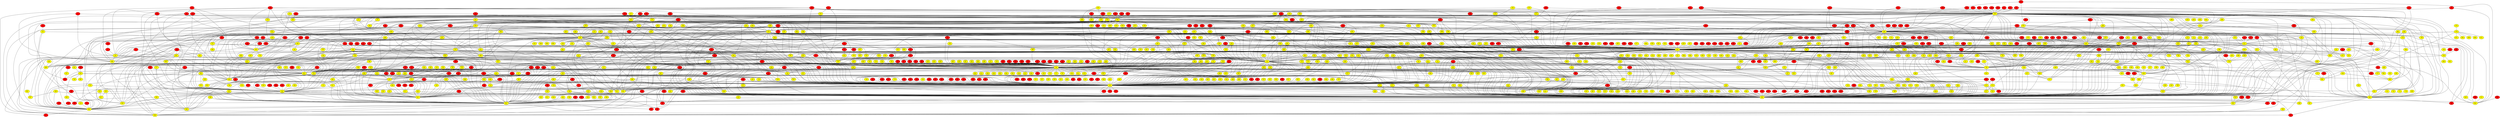 graph {
0 [style = filled fillcolor = red];
1 [style = filled fillcolor = red];
2 [style = filled fillcolor = red];
3 [style = filled fillcolor = red];
4 [style = filled fillcolor = red];
5 [style = filled fillcolor = red];
6 [style = filled fillcolor = red];
7 [style = filled fillcolor = red];
8 [style = filled fillcolor = red];
9 [style = filled fillcolor = red];
10 [style = filled fillcolor = red];
11 [style = filled fillcolor = red];
12 [style = filled fillcolor = red];
13 [style = filled fillcolor = red];
14 [style = filled fillcolor = red];
15 [style = filled fillcolor = red];
16 [style = filled fillcolor = red];
17 [style = filled fillcolor = red];
18 [style = filled fillcolor = red];
19 [style = filled fillcolor = red];
20 [style = filled fillcolor = red];
21 [style = filled fillcolor = red];
22 [style = filled fillcolor = red];
23 [style = filled fillcolor = red];
24 [style = filled fillcolor = red];
25 [style = filled fillcolor = red];
26 [style = filled fillcolor = red];
27 [style = filled fillcolor = red];
28 [style = filled fillcolor = red];
29 [style = filled fillcolor = red];
30 [style = filled fillcolor = red];
31 [style = filled fillcolor = red];
32 [style = filled fillcolor = red];
33 [style = filled fillcolor = red];
34 [style = filled fillcolor = red];
35 [style = filled fillcolor = red];
36 [style = filled fillcolor = red];
37 [style = filled fillcolor = red];
38 [style = filled fillcolor = red];
39 [style = filled fillcolor = red];
40 [style = filled fillcolor = red];
41 [style = filled fillcolor = red];
42 [style = filled fillcolor = red];
43 [style = filled fillcolor = red];
44 [style = filled fillcolor = red];
45 [style = filled fillcolor = red];
46 [style = filled fillcolor = red];
47 [style = filled fillcolor = red];
48 [style = filled fillcolor = red];
49 [style = filled fillcolor = red];
50 [style = filled fillcolor = red];
51 [style = filled fillcolor = red];
52 [style = filled fillcolor = red];
53 [style = filled fillcolor = red];
54 [style = filled fillcolor = red];
55 [style = filled fillcolor = red];
56 [style = filled fillcolor = red];
57 [style = filled fillcolor = red];
58 [style = filled fillcolor = red];
59 [style = filled fillcolor = red];
60 [style = filled fillcolor = red];
61 [style = filled fillcolor = red];
62 [style = filled fillcolor = red];
63 [style = filled fillcolor = red];
64 [style = filled fillcolor = red];
65 [style = filled fillcolor = red];
66 [style = filled fillcolor = red];
67 [style = filled fillcolor = red];
68 [style = filled fillcolor = red];
69 [style = filled fillcolor = red];
70 [style = filled fillcolor = red];
71 [style = filled fillcolor = red];
72 [style = filled fillcolor = red];
73 [style = filled fillcolor = red];
74 [style = filled fillcolor = red];
75 [style = filled fillcolor = red];
76 [style = filled fillcolor = red];
77 [style = filled fillcolor = red];
78 [style = filled fillcolor = red];
79 [style = filled fillcolor = red];
80 [style = filled fillcolor = red];
81 [style = filled fillcolor = red];
82 [style = filled fillcolor = red];
83 [style = filled fillcolor = red];
84 [style = filled fillcolor = red];
85 [style = filled fillcolor = red];
86 [style = filled fillcolor = red];
87 [style = filled fillcolor = red];
88 [style = filled fillcolor = red];
89 [style = filled fillcolor = red];
90 [style = filled fillcolor = red];
91 [style = filled fillcolor = red];
92 [style = filled fillcolor = red];
93 [style = filled fillcolor = red];
94 [style = filled fillcolor = red];
95 [style = filled fillcolor = red];
96 [style = filled fillcolor = red];
97 [style = filled fillcolor = red];
98 [style = filled fillcolor = red];
99 [style = filled fillcolor = red];
100 [style = filled fillcolor = red];
101 [style = filled fillcolor = red];
102 [style = filled fillcolor = red];
103 [style = filled fillcolor = red];
104 [style = filled fillcolor = red];
105 [style = filled fillcolor = red];
106 [style = filled fillcolor = red];
107 [style = filled fillcolor = red];
108 [style = filled fillcolor = red];
109 [style = filled fillcolor = red];
110 [style = filled fillcolor = red];
111 [style = filled fillcolor = red];
112 [style = filled fillcolor = red];
113 [style = filled fillcolor = red];
114 [style = filled fillcolor = red];
115 [style = filled fillcolor = red];
116 [style = filled fillcolor = red];
117 [style = filled fillcolor = red];
118 [style = filled fillcolor = red];
119 [style = filled fillcolor = red];
120 [style = filled fillcolor = red];
121 [style = filled fillcolor = red];
122 [style = filled fillcolor = red];
123 [style = filled fillcolor = red];
124 [style = filled fillcolor = red];
125 [style = filled fillcolor = red];
126 [style = filled fillcolor = red];
127 [style = filled fillcolor = red];
128 [style = filled fillcolor = red];
129 [style = filled fillcolor = red];
130 [style = filled fillcolor = red];
131 [style = filled fillcolor = red];
132 [style = filled fillcolor = red];
133 [style = filled fillcolor = red];
134 [style = filled fillcolor = red];
135 [style = filled fillcolor = red];
136 [style = filled fillcolor = red];
137 [style = filled fillcolor = red];
138 [style = filled fillcolor = red];
139 [style = filled fillcolor = red];
140 [style = filled fillcolor = red];
141 [style = filled fillcolor = red];
142 [style = filled fillcolor = red];
143 [style = filled fillcolor = red];
144 [style = filled fillcolor = red];
145 [style = filled fillcolor = red];
146 [style = filled fillcolor = red];
147 [style = filled fillcolor = red];
148 [style = filled fillcolor = red];
149 [style = filled fillcolor = red];
150 [style = filled fillcolor = red];
151 [style = filled fillcolor = red];
152 [style = filled fillcolor = red];
153 [style = filled fillcolor = red];
154 [style = filled fillcolor = red];
155 [style = filled fillcolor = red];
156 [style = filled fillcolor = red];
157 [style = filled fillcolor = red];
158 [style = filled fillcolor = red];
159 [style = filled fillcolor = red];
160 [style = filled fillcolor = red];
161 [style = filled fillcolor = red];
162 [style = filled fillcolor = red];
163 [style = filled fillcolor = red];
164 [style = filled fillcolor = red];
165 [style = filled fillcolor = red];
166 [style = filled fillcolor = red];
167 [style = filled fillcolor = red];
168 [style = filled fillcolor = red];
169 [style = filled fillcolor = red];
170 [style = filled fillcolor = red];
171 [style = filled fillcolor = red];
172 [style = filled fillcolor = red];
173 [style = filled fillcolor = red];
174 [style = filled fillcolor = red];
175 [style = filled fillcolor = red];
176 [style = filled fillcolor = red];
177 [style = filled fillcolor = red];
178 [style = filled fillcolor = red];
179 [style = filled fillcolor = red];
180 [style = filled fillcolor = red];
181 [style = filled fillcolor = red];
182 [style = filled fillcolor = red];
183 [style = filled fillcolor = red];
184 [style = filled fillcolor = red];
185 [style = filled fillcolor = red];
186 [style = filled fillcolor = red];
187 [style = filled fillcolor = red];
188 [style = filled fillcolor = red];
189 [style = filled fillcolor = red];
190 [style = filled fillcolor = red];
191 [style = filled fillcolor = red];
192 [style = filled fillcolor = red];
193 [style = filled fillcolor = red];
194 [style = filled fillcolor = red];
195 [style = filled fillcolor = red];
196 [style = filled fillcolor = red];
197 [style = filled fillcolor = red];
198 [style = filled fillcolor = red];
199 [style = filled fillcolor = red];
200 [style = filled fillcolor = red];
201 [style = filled fillcolor = red];
202 [style = filled fillcolor = red];
203 [style = filled fillcolor = red];
204 [style = filled fillcolor = red];
205 [style = filled fillcolor = red];
206 [style = filled fillcolor = red];
207 [style = filled fillcolor = red];
208 [style = filled fillcolor = red];
209 [style = filled fillcolor = red];
210 [style = filled fillcolor = red];
211 [style = filled fillcolor = red];
212 [style = filled fillcolor = red];
213 [style = filled fillcolor = red];
214 [style = filled fillcolor = red];
215 [style = filled fillcolor = red];
216 [style = filled fillcolor = red];
217 [style = filled fillcolor = red];
218 [style = filled fillcolor = red];
219 [style = filled fillcolor = red];
220 [style = filled fillcolor = red];
221 [style = filled fillcolor = red];
222 [style = filled fillcolor = red];
223 [style = filled fillcolor = red];
224 [style = filled fillcolor = red];
225 [style = filled fillcolor = red];
226 [style = filled fillcolor = red];
227 [style = filled fillcolor = red];
228 [style = filled fillcolor = red];
229 [style = filled fillcolor = red];
230 [style = filled fillcolor = red];
231 [style = filled fillcolor = red];
232 [style = filled fillcolor = red];
233 [style = filled fillcolor = red];
234 [style = filled fillcolor = red];
235 [style = filled fillcolor = red];
236 [style = filled fillcolor = red];
237 [style = filled fillcolor = red];
238 [style = filled fillcolor = red];
239 [style = filled fillcolor = red];
240 [style = filled fillcolor = red];
241 [style = filled fillcolor = red];
242 [style = filled fillcolor = red];
243 [style = filled fillcolor = red];
244 [style = filled fillcolor = red];
245 [style = filled fillcolor = red];
246 [style = filled fillcolor = red];
247 [style = filled fillcolor = red];
248 [style = filled fillcolor = red];
249 [style = filled fillcolor = red];
250 [style = filled fillcolor = red];
251 [style = filled fillcolor = red];
252 [style = filled fillcolor = red];
253 [style = filled fillcolor = red];
254 [style = filled fillcolor = red];
255 [style = filled fillcolor = red];
256 [style = filled fillcolor = red];
257 [style = filled fillcolor = red];
258 [style = filled fillcolor = red];
259 [style = filled fillcolor = red];
260 [style = filled fillcolor = red];
261 [style = filled fillcolor = red];
262 [style = filled fillcolor = red];
263 [style = filled fillcolor = red];
264 [style = filled fillcolor = red];
265 [style = filled fillcolor = red];
266 [style = filled fillcolor = red];
267 [style = filled fillcolor = red];
268 [style = filled fillcolor = red];
269 [style = filled fillcolor = red];
270 [style = filled fillcolor = red];
271 [style = filled fillcolor = red];
272 [style = filled fillcolor = red];
273 [style = filled fillcolor = red];
274 [style = filled fillcolor = red];
275 [style = filled fillcolor = red];
276 [style = filled fillcolor = red];
277 [style = filled fillcolor = red];
278 [style = filled fillcolor = red];
279 [style = filled fillcolor = red];
280 [style = filled fillcolor = red];
281 [style = filled fillcolor = red];
282 [style = filled fillcolor = red];
283 [style = filled fillcolor = red];
284 [style = filled fillcolor = red];
285 [style = filled fillcolor = red];
286 [style = filled fillcolor = red];
287 [style = filled fillcolor = red];
288 [style = filled fillcolor = red];
289 [style = filled fillcolor = red];
290 [style = filled fillcolor = red];
291 [style = filled fillcolor = red];
292 [style = filled fillcolor = red];
293 [style = filled fillcolor = red];
294 [style = filled fillcolor = red];
295 [style = filled fillcolor = red];
296 [style = filled fillcolor = red];
297 [style = filled fillcolor = red];
298 [style = filled fillcolor = red];
299 [style = filled fillcolor = red];
300 [style = filled fillcolor = red];
301 [style = filled fillcolor = red];
302 [style = filled fillcolor = red];
303 [style = filled fillcolor = red];
304 [style = filled fillcolor = red];
305 [style = filled fillcolor = red];
306 [style = filled fillcolor = red];
307 [style = filled fillcolor = red];
308 [style = filled fillcolor = red];
309 [style = filled fillcolor = red];
310 [style = filled fillcolor = red];
311 [style = filled fillcolor = red];
312 [style = filled fillcolor = red];
313 [style = filled fillcolor = yellow];
314 [style = filled fillcolor = yellow];
315 [style = filled fillcolor = yellow];
316 [style = filled fillcolor = yellow];
317 [style = filled fillcolor = yellow];
318 [style = filled fillcolor = yellow];
319 [style = filled fillcolor = yellow];
320 [style = filled fillcolor = yellow];
321 [style = filled fillcolor = yellow];
322 [style = filled fillcolor = yellow];
323 [style = filled fillcolor = yellow];
324 [style = filled fillcolor = yellow];
325 [style = filled fillcolor = yellow];
326 [style = filled fillcolor = yellow];
327 [style = filled fillcolor = yellow];
328 [style = filled fillcolor = yellow];
329 [style = filled fillcolor = yellow];
330 [style = filled fillcolor = yellow];
331 [style = filled fillcolor = yellow];
332 [style = filled fillcolor = yellow];
333 [style = filled fillcolor = yellow];
334 [style = filled fillcolor = yellow];
335 [style = filled fillcolor = yellow];
336 [style = filled fillcolor = yellow];
337 [style = filled fillcolor = yellow];
338 [style = filled fillcolor = yellow];
339 [style = filled fillcolor = yellow];
340 [style = filled fillcolor = yellow];
341 [style = filled fillcolor = yellow];
342 [style = filled fillcolor = yellow];
343 [style = filled fillcolor = yellow];
344 [style = filled fillcolor = yellow];
345 [style = filled fillcolor = yellow];
346 [style = filled fillcolor = yellow];
347 [style = filled fillcolor = yellow];
348 [style = filled fillcolor = yellow];
349 [style = filled fillcolor = yellow];
350 [style = filled fillcolor = yellow];
351 [style = filled fillcolor = yellow];
352 [style = filled fillcolor = yellow];
353 [style = filled fillcolor = yellow];
354 [style = filled fillcolor = yellow];
355 [style = filled fillcolor = yellow];
356 [style = filled fillcolor = yellow];
357 [style = filled fillcolor = yellow];
358 [style = filled fillcolor = yellow];
359 [style = filled fillcolor = yellow];
360 [style = filled fillcolor = yellow];
361 [style = filled fillcolor = yellow];
362 [style = filled fillcolor = yellow];
363 [style = filled fillcolor = yellow];
364 [style = filled fillcolor = yellow];
365 [style = filled fillcolor = yellow];
366 [style = filled fillcolor = yellow];
367 [style = filled fillcolor = yellow];
368 [style = filled fillcolor = yellow];
369 [style = filled fillcolor = yellow];
370 [style = filled fillcolor = yellow];
371 [style = filled fillcolor = yellow];
372 [style = filled fillcolor = yellow];
373 [style = filled fillcolor = yellow];
374 [style = filled fillcolor = yellow];
375 [style = filled fillcolor = yellow];
376 [style = filled fillcolor = yellow];
377 [style = filled fillcolor = yellow];
378 [style = filled fillcolor = yellow];
379 [style = filled fillcolor = yellow];
380 [style = filled fillcolor = yellow];
381 [style = filled fillcolor = yellow];
382 [style = filled fillcolor = yellow];
383 [style = filled fillcolor = yellow];
384 [style = filled fillcolor = yellow];
385 [style = filled fillcolor = yellow];
386 [style = filled fillcolor = yellow];
387 [style = filled fillcolor = yellow];
388 [style = filled fillcolor = yellow];
389 [style = filled fillcolor = yellow];
390 [style = filled fillcolor = yellow];
391 [style = filled fillcolor = yellow];
392 [style = filled fillcolor = yellow];
393 [style = filled fillcolor = yellow];
394 [style = filled fillcolor = yellow];
395 [style = filled fillcolor = yellow];
396 [style = filled fillcolor = yellow];
397 [style = filled fillcolor = yellow];
398 [style = filled fillcolor = yellow];
399 [style = filled fillcolor = yellow];
400 [style = filled fillcolor = yellow];
401 [style = filled fillcolor = yellow];
402 [style = filled fillcolor = yellow];
403 [style = filled fillcolor = yellow];
404 [style = filled fillcolor = yellow];
405 [style = filled fillcolor = yellow];
406 [style = filled fillcolor = yellow];
407 [style = filled fillcolor = yellow];
408 [style = filled fillcolor = yellow];
409 [style = filled fillcolor = yellow];
410 [style = filled fillcolor = yellow];
411 [style = filled fillcolor = yellow];
412 [style = filled fillcolor = yellow];
413 [style = filled fillcolor = yellow];
414 [style = filled fillcolor = yellow];
415 [style = filled fillcolor = yellow];
416 [style = filled fillcolor = yellow];
417 [style = filled fillcolor = yellow];
418 [style = filled fillcolor = yellow];
419 [style = filled fillcolor = yellow];
420 [style = filled fillcolor = yellow];
421 [style = filled fillcolor = yellow];
422 [style = filled fillcolor = yellow];
423 [style = filled fillcolor = yellow];
424 [style = filled fillcolor = yellow];
425 [style = filled fillcolor = yellow];
426 [style = filled fillcolor = yellow];
427 [style = filled fillcolor = yellow];
428 [style = filled fillcolor = yellow];
429 [style = filled fillcolor = yellow];
430 [style = filled fillcolor = yellow];
431 [style = filled fillcolor = yellow];
432 [style = filled fillcolor = yellow];
433 [style = filled fillcolor = yellow];
434 [style = filled fillcolor = yellow];
435 [style = filled fillcolor = yellow];
436 [style = filled fillcolor = yellow];
437 [style = filled fillcolor = yellow];
438 [style = filled fillcolor = yellow];
439 [style = filled fillcolor = yellow];
440 [style = filled fillcolor = yellow];
441 [style = filled fillcolor = yellow];
442 [style = filled fillcolor = yellow];
443 [style = filled fillcolor = yellow];
444 [style = filled fillcolor = yellow];
445 [style = filled fillcolor = yellow];
446 [style = filled fillcolor = yellow];
447 [style = filled fillcolor = yellow];
448 [style = filled fillcolor = yellow];
449 [style = filled fillcolor = yellow];
450 [style = filled fillcolor = yellow];
451 [style = filled fillcolor = yellow];
452 [style = filled fillcolor = yellow];
453 [style = filled fillcolor = yellow];
454 [style = filled fillcolor = yellow];
455 [style = filled fillcolor = yellow];
456 [style = filled fillcolor = yellow];
457 [style = filled fillcolor = yellow];
458 [style = filled fillcolor = yellow];
459 [style = filled fillcolor = yellow];
460 [style = filled fillcolor = yellow];
461 [style = filled fillcolor = yellow];
462 [style = filled fillcolor = yellow];
463 [style = filled fillcolor = yellow];
464 [style = filled fillcolor = yellow];
465 [style = filled fillcolor = yellow];
466 [style = filled fillcolor = yellow];
467 [style = filled fillcolor = yellow];
468 [style = filled fillcolor = yellow];
469 [style = filled fillcolor = yellow];
470 [style = filled fillcolor = yellow];
471 [style = filled fillcolor = yellow];
472 [style = filled fillcolor = yellow];
473 [style = filled fillcolor = yellow];
474 [style = filled fillcolor = yellow];
475 [style = filled fillcolor = yellow];
476 [style = filled fillcolor = yellow];
477 [style = filled fillcolor = yellow];
478 [style = filled fillcolor = yellow];
479 [style = filled fillcolor = yellow];
480 [style = filled fillcolor = yellow];
481 [style = filled fillcolor = yellow];
482 [style = filled fillcolor = yellow];
483 [style = filled fillcolor = yellow];
484 [style = filled fillcolor = yellow];
485 [style = filled fillcolor = yellow];
486 [style = filled fillcolor = yellow];
487 [style = filled fillcolor = yellow];
488 [style = filled fillcolor = yellow];
489 [style = filled fillcolor = yellow];
490 [style = filled fillcolor = yellow];
491 [style = filled fillcolor = yellow];
492 [style = filled fillcolor = yellow];
493 [style = filled fillcolor = yellow];
494 [style = filled fillcolor = yellow];
495 [style = filled fillcolor = yellow];
496 [style = filled fillcolor = yellow];
497 [style = filled fillcolor = yellow];
498 [style = filled fillcolor = yellow];
499 [style = filled fillcolor = yellow];
500 [style = filled fillcolor = yellow];
501 [style = filled fillcolor = yellow];
502 [style = filled fillcolor = yellow];
503 [style = filled fillcolor = yellow];
504 [style = filled fillcolor = yellow];
505 [style = filled fillcolor = yellow];
506 [style = filled fillcolor = yellow];
507 [style = filled fillcolor = yellow];
508 [style = filled fillcolor = yellow];
509 [style = filled fillcolor = yellow];
510 [style = filled fillcolor = yellow];
511 [style = filled fillcolor = yellow];
512 [style = filled fillcolor = yellow];
513 [style = filled fillcolor = yellow];
514 [style = filled fillcolor = yellow];
515 [style = filled fillcolor = yellow];
516 [style = filled fillcolor = yellow];
517 [style = filled fillcolor = yellow];
518 [style = filled fillcolor = yellow];
519 [style = filled fillcolor = yellow];
520 [style = filled fillcolor = yellow];
521 [style = filled fillcolor = yellow];
522 [style = filled fillcolor = yellow];
523 [style = filled fillcolor = yellow];
524 [style = filled fillcolor = yellow];
525 [style = filled fillcolor = yellow];
526 [style = filled fillcolor = yellow];
527 [style = filled fillcolor = yellow];
528 [style = filled fillcolor = yellow];
529 [style = filled fillcolor = yellow];
530 [style = filled fillcolor = yellow];
531 [style = filled fillcolor = yellow];
532 [style = filled fillcolor = yellow];
533 [style = filled fillcolor = yellow];
534 [style = filled fillcolor = yellow];
535 [style = filled fillcolor = yellow];
536 [style = filled fillcolor = yellow];
537 [style = filled fillcolor = yellow];
538 [style = filled fillcolor = yellow];
539 [style = filled fillcolor = yellow];
540 [style = filled fillcolor = yellow];
541 [style = filled fillcolor = yellow];
542 [style = filled fillcolor = yellow];
543 [style = filled fillcolor = yellow];
544 [style = filled fillcolor = yellow];
545 [style = filled fillcolor = yellow];
546 [style = filled fillcolor = yellow];
547 [style = filled fillcolor = yellow];
548 [style = filled fillcolor = yellow];
549 [style = filled fillcolor = yellow];
550 [style = filled fillcolor = yellow];
551 [style = filled fillcolor = yellow];
552 [style = filled fillcolor = yellow];
553 [style = filled fillcolor = yellow];
554 [style = filled fillcolor = yellow];
555 [style = filled fillcolor = yellow];
556 [style = filled fillcolor = yellow];
557 [style = filled fillcolor = yellow];
558 [style = filled fillcolor = yellow];
559 [style = filled fillcolor = yellow];
560 [style = filled fillcolor = yellow];
561 [style = filled fillcolor = yellow];
562 [style = filled fillcolor = yellow];
563 [style = filled fillcolor = yellow];
564 [style = filled fillcolor = yellow];
565 [style = filled fillcolor = yellow];
566 [style = filled fillcolor = yellow];
567 [style = filled fillcolor = yellow];
568 [style = filled fillcolor = yellow];
569 [style = filled fillcolor = yellow];
570 [style = filled fillcolor = yellow];
571 [style = filled fillcolor = yellow];
572 [style = filled fillcolor = yellow];
573 [style = filled fillcolor = yellow];
574 [style = filled fillcolor = yellow];
575 [style = filled fillcolor = yellow];
576 [style = filled fillcolor = yellow];
577 [style = filled fillcolor = yellow];
578 [style = filled fillcolor = yellow];
579 [style = filled fillcolor = yellow];
580 [style = filled fillcolor = yellow];
581 [style = filled fillcolor = yellow];
582 [style = filled fillcolor = yellow];
583 [style = filled fillcolor = yellow];
584 [style = filled fillcolor = yellow];
585 [style = filled fillcolor = yellow];
586 [style = filled fillcolor = yellow];
587 [style = filled fillcolor = yellow];
588 [style = filled fillcolor = yellow];
589 [style = filled fillcolor = yellow];
590 [style = filled fillcolor = yellow];
591 [style = filled fillcolor = yellow];
592 [style = filled fillcolor = yellow];
593 [style = filled fillcolor = yellow];
594 [style = filled fillcolor = yellow];
595 [style = filled fillcolor = yellow];
596 [style = filled fillcolor = yellow];
597 [style = filled fillcolor = yellow];
598 [style = filled fillcolor = yellow];
599 [style = filled fillcolor = yellow];
600 [style = filled fillcolor = yellow];
601 [style = filled fillcolor = yellow];
602 [style = filled fillcolor = yellow];
603 [style = filled fillcolor = yellow];
604 [style = filled fillcolor = yellow];
605 [style = filled fillcolor = yellow];
606 [style = filled fillcolor = yellow];
607 [style = filled fillcolor = yellow];
608 [style = filled fillcolor = yellow];
609 [style = filled fillcolor = yellow];
610 [style = filled fillcolor = yellow];
611 [style = filled fillcolor = yellow];
612 [style = filled fillcolor = yellow];
613 [style = filled fillcolor = yellow];
614 [style = filled fillcolor = yellow];
615 [style = filled fillcolor = yellow];
616 [style = filled fillcolor = yellow];
617 [style = filled fillcolor = yellow];
618 [style = filled fillcolor = yellow];
619 [style = filled fillcolor = yellow];
620 [style = filled fillcolor = yellow];
621 [style = filled fillcolor = yellow];
622 [style = filled fillcolor = yellow];
623 [style = filled fillcolor = yellow];
624 [style = filled fillcolor = yellow];
625 [style = filled fillcolor = yellow];
626 [style = filled fillcolor = yellow];
627 [style = filled fillcolor = yellow];
628 [style = filled fillcolor = yellow];
629 [style = filled fillcolor = yellow];
630 [style = filled fillcolor = yellow];
631 [style = filled fillcolor = yellow];
632 [style = filled fillcolor = yellow];
633 [style = filled fillcolor = yellow];
634 [style = filled fillcolor = yellow];
635 [style = filled fillcolor = yellow];
636 [style = filled fillcolor = yellow];
637 [style = filled fillcolor = yellow];
638 [style = filled fillcolor = yellow];
639 [style = filled fillcolor = yellow];
640 [style = filled fillcolor = yellow];
641 [style = filled fillcolor = yellow];
642 [style = filled fillcolor = yellow];
643 [style = filled fillcolor = yellow];
644 [style = filled fillcolor = yellow];
645 [style = filled fillcolor = yellow];
646 [style = filled fillcolor = yellow];
647 [style = filled fillcolor = yellow];
648 [style = filled fillcolor = yellow];
649 [style = filled fillcolor = yellow];
650 [style = filled fillcolor = yellow];
651 [style = filled fillcolor = yellow];
652 [style = filled fillcolor = yellow];
653 [style = filled fillcolor = yellow];
654 [style = filled fillcolor = yellow];
655 [style = filled fillcolor = yellow];
656 [style = filled fillcolor = yellow];
657 [style = filled fillcolor = yellow];
658 [style = filled fillcolor = yellow];
659 [style = filled fillcolor = yellow];
660 [style = filled fillcolor = yellow];
661 [style = filled fillcolor = yellow];
662 [style = filled fillcolor = yellow];
663 [style = filled fillcolor = yellow];
664 [style = filled fillcolor = yellow];
665 [style = filled fillcolor = yellow];
666 [style = filled fillcolor = yellow];
667 [style = filled fillcolor = yellow];
668 [style = filled fillcolor = yellow];
669 [style = filled fillcolor = yellow];
670 [style = filled fillcolor = yellow];
671 [style = filled fillcolor = yellow];
672 [style = filled fillcolor = yellow];
673 [style = filled fillcolor = yellow];
674 [style = filled fillcolor = yellow];
675 [style = filled fillcolor = yellow];
676 [style = filled fillcolor = yellow];
677 [style = filled fillcolor = yellow];
678 [style = filled fillcolor = yellow];
679 [style = filled fillcolor = yellow];
680 [style = filled fillcolor = yellow];
681 [style = filled fillcolor = yellow];
682 [style = filled fillcolor = yellow];
683 [style = filled fillcolor = yellow];
684 [style = filled fillcolor = yellow];
685 [style = filled fillcolor = yellow];
686 [style = filled fillcolor = yellow];
687 [style = filled fillcolor = yellow];
688 [style = filled fillcolor = yellow];
689 [style = filled fillcolor = yellow];
690 [style = filled fillcolor = yellow];
691 [style = filled fillcolor = yellow];
692 [style = filled fillcolor = yellow];
693 [style = filled fillcolor = yellow];
694 [style = filled fillcolor = yellow];
695 [style = filled fillcolor = yellow];
696 [style = filled fillcolor = yellow];
697 [style = filled fillcolor = yellow];
698 [style = filled fillcolor = yellow];
699 [style = filled fillcolor = yellow];
700 [style = filled fillcolor = yellow];
701 [style = filled fillcolor = yellow];
702 [style = filled fillcolor = yellow];
703 [style = filled fillcolor = yellow];
704 [style = filled fillcolor = yellow];
705 [style = filled fillcolor = yellow];
706 [style = filled fillcolor = yellow];
707 [style = filled fillcolor = yellow];
708 [style = filled fillcolor = yellow];
709 [style = filled fillcolor = yellow];
710 [style = filled fillcolor = yellow];
711 [style = filled fillcolor = yellow];
712 [style = filled fillcolor = yellow];
713 [style = filled fillcolor = yellow];
714 [style = filled fillcolor = yellow];
715 [style = filled fillcolor = yellow];
716 [style = filled fillcolor = yellow];
717 [style = filled fillcolor = yellow];
718 [style = filled fillcolor = yellow];
719 [style = filled fillcolor = yellow];
720 [style = filled fillcolor = yellow];
721 [style = filled fillcolor = yellow];
722 [style = filled fillcolor = yellow];
723 [style = filled fillcolor = yellow];
724 [style = filled fillcolor = yellow];
725 [style = filled fillcolor = yellow];
726 [style = filled fillcolor = yellow];
727 [style = filled fillcolor = yellow];
728 [style = filled fillcolor = yellow];
729 [style = filled fillcolor = yellow];
730 [style = filled fillcolor = yellow];
731 [style = filled fillcolor = yellow];
732 [style = filled fillcolor = yellow];
733 [style = filled fillcolor = yellow];
734 [style = filled fillcolor = yellow];
735 [style = filled fillcolor = yellow];
736 [style = filled fillcolor = yellow];
737 [style = filled fillcolor = yellow];
738 [style = filled fillcolor = yellow];
739 [style = filled fillcolor = yellow];
740 [style = filled fillcolor = yellow];
741 [style = filled fillcolor = yellow];
742 [style = filled fillcolor = yellow];
743 [style = filled fillcolor = yellow];
744 [style = filled fillcolor = yellow];
745 [style = filled fillcolor = yellow];
746 [style = filled fillcolor = yellow];
747 [style = filled fillcolor = yellow];
748 [style = filled fillcolor = yellow];
749 [style = filled fillcolor = yellow];
750 [style = filled fillcolor = yellow];
751 [style = filled fillcolor = yellow];
752 [style = filled fillcolor = yellow];
753 [style = filled fillcolor = yellow];
754 [style = filled fillcolor = yellow];
755 [style = filled fillcolor = yellow];
756 [style = filled fillcolor = yellow];
757 [style = filled fillcolor = yellow];
758 [style = filled fillcolor = yellow];
759 [style = filled fillcolor = yellow];
760 [style = filled fillcolor = yellow];
761 [style = filled fillcolor = yellow];
762 [style = filled fillcolor = yellow];
763 [style = filled fillcolor = yellow];
764 [style = filled fillcolor = yellow];
765 [style = filled fillcolor = yellow];
766 [style = filled fillcolor = yellow];
767 [style = filled fillcolor = yellow];
768 [style = filled fillcolor = yellow];
769 [style = filled fillcolor = yellow];
770 [style = filled fillcolor = yellow];
771 [style = filled fillcolor = yellow];
772 [style = filled fillcolor = yellow];
773 [style = filled fillcolor = yellow];
774 [style = filled fillcolor = yellow];
775 [style = filled fillcolor = yellow];
776 [style = filled fillcolor = yellow];
777 [style = filled fillcolor = yellow];
778 [style = filled fillcolor = yellow];
779 [style = filled fillcolor = yellow];
780 [style = filled fillcolor = yellow];
781 [style = filled fillcolor = yellow];
782 [style = filled fillcolor = yellow];
783 [style = filled fillcolor = yellow];
784 [style = filled fillcolor = yellow];
785 [style = filled fillcolor = yellow];
786 [style = filled fillcolor = yellow];
787 [style = filled fillcolor = yellow];
788 [style = filled fillcolor = yellow];
789 [style = filled fillcolor = yellow];
790 [style = filled fillcolor = yellow];
791 [style = filled fillcolor = yellow];
792 [style = filled fillcolor = yellow];
793 [style = filled fillcolor = yellow];
794 [style = filled fillcolor = yellow];
795 [style = filled fillcolor = yellow];
796 [style = filled fillcolor = yellow];
797 [style = filled fillcolor = yellow];
798 [style = filled fillcolor = yellow];
799 [style = filled fillcolor = yellow];
800 [style = filled fillcolor = yellow];
801 [style = filled fillcolor = yellow];
802 [style = filled fillcolor = yellow];
803 [style = filled fillcolor = yellow];
804 [style = filled fillcolor = yellow];
805 [style = filled fillcolor = yellow];
806 [style = filled fillcolor = yellow];
807 [style = filled fillcolor = yellow];
808 [style = filled fillcolor = yellow];
809 [style = filled fillcolor = yellow];
810 [style = filled fillcolor = yellow];
811 [style = filled fillcolor = yellow];
812 [style = filled fillcolor = yellow];
813 [style = filled fillcolor = yellow];
814 [style = filled fillcolor = yellow];
815 [style = filled fillcolor = yellow];
816 [style = filled fillcolor = yellow];
817 [style = filled fillcolor = yellow];
818 [style = filled fillcolor = yellow];
819 [style = filled fillcolor = yellow];
820 [style = filled fillcolor = yellow];
821 [style = filled fillcolor = yellow];
822 [style = filled fillcolor = yellow];
823 [style = filled fillcolor = yellow];
824 [style = filled fillcolor = yellow];
825 [style = filled fillcolor = yellow];
826 [style = filled fillcolor = yellow];
827 [style = filled fillcolor = yellow];
828 [style = filled fillcolor = yellow];
829 [style = filled fillcolor = yellow];
830 [style = filled fillcolor = yellow];
831 [style = filled fillcolor = yellow];
832 [style = filled fillcolor = yellow];
833 [style = filled fillcolor = yellow];
834 [style = filled fillcolor = yellow];
835 [style = filled fillcolor = yellow];
836 [style = filled fillcolor = yellow];
837 [style = filled fillcolor = yellow];
838 [style = filled fillcolor = yellow];
839 [style = filled fillcolor = yellow];
840 [style = filled fillcolor = yellow];
841 [style = filled fillcolor = yellow];
842 [style = filled fillcolor = yellow];
843 [style = filled fillcolor = yellow];
844 [style = filled fillcolor = yellow];
845 [style = filled fillcolor = yellow];
846 [style = filled fillcolor = yellow];
847 [style = filled fillcolor = yellow];
848 [style = filled fillcolor = yellow];
849 [style = filled fillcolor = yellow];
850 [style = filled fillcolor = yellow];
851 [style = filled fillcolor = yellow];
852 [style = filled fillcolor = yellow];
853 [style = filled fillcolor = yellow];
854 [style = filled fillcolor = yellow];
855 [style = filled fillcolor = yellow];
856 [style = filled fillcolor = yellow];
857 [style = filled fillcolor = yellow];
858 [style = filled fillcolor = yellow];
859 [style = filled fillcolor = yellow];
860 [style = filled fillcolor = yellow];
861 [style = filled fillcolor = yellow];
862 [style = filled fillcolor = yellow];
863 [style = filled fillcolor = yellow];
864 [style = filled fillcolor = yellow];
865 [style = filled fillcolor = yellow];
866 [style = filled fillcolor = yellow];
867 [style = filled fillcolor = yellow];
868 [style = filled fillcolor = yellow];
869 [style = filled fillcolor = yellow];
870 [style = filled fillcolor = yellow];
871 [style = filled fillcolor = yellow];
872 [style = filled fillcolor = yellow];
873 [style = filled fillcolor = yellow];
874 [style = filled fillcolor = yellow];
875 [style = filled fillcolor = yellow];
876 [style = filled fillcolor = yellow];
877 [style = filled fillcolor = yellow];
878 [style = filled fillcolor = yellow];
879 [style = filled fillcolor = yellow];
880 [style = filled fillcolor = yellow];
881 [style = filled fillcolor = yellow];
882 [style = filled fillcolor = yellow];
883 [style = filled fillcolor = yellow];
884 [style = filled fillcolor = yellow];
885 [style = filled fillcolor = yellow];
886 [style = filled fillcolor = yellow];
887 [style = filled fillcolor = yellow];
888 [style = filled fillcolor = yellow];
889 [style = filled fillcolor = yellow];
890 [style = filled fillcolor = yellow];
891 [style = filled fillcolor = yellow];
892 [style = filled fillcolor = yellow];
893 [style = filled fillcolor = yellow];
894 [style = filled fillcolor = yellow];
895 [style = filled fillcolor = yellow];
896 [style = filled fillcolor = yellow];
897 [style = filled fillcolor = yellow];
898 [style = filled fillcolor = yellow];
899 [style = filled fillcolor = yellow];
900 [style = filled fillcolor = yellow];
901 [style = filled fillcolor = yellow];
902 [style = filled fillcolor = yellow];
903 [style = filled fillcolor = yellow];
904 [style = filled fillcolor = yellow];
905 [style = filled fillcolor = yellow];
906 [style = filled fillcolor = yellow];
907 [style = filled fillcolor = yellow];
908 [style = filled fillcolor = yellow];
909 [style = filled fillcolor = yellow];
910 [style = filled fillcolor = yellow];
911 [style = filled fillcolor = yellow];
912 [style = filled fillcolor = yellow];
913 [style = filled fillcolor = yellow];
914 [style = filled fillcolor = yellow];
915 [style = filled fillcolor = yellow];
916 [style = filled fillcolor = yellow];
917 [style = filled fillcolor = yellow];
918 [style = filled fillcolor = yellow];
919 [style = filled fillcolor = yellow];
920 [style = filled fillcolor = yellow];
921 [style = filled fillcolor = yellow];
922 [style = filled fillcolor = yellow];
923 [style = filled fillcolor = yellow];
924 [style = filled fillcolor = yellow];
925 [style = filled fillcolor = yellow];
926 [style = filled fillcolor = yellow];
927 [style = filled fillcolor = yellow];
928 [style = filled fillcolor = yellow];
929 [style = filled fillcolor = yellow];
930 [style = filled fillcolor = yellow];
931 [style = filled fillcolor = yellow];
932 [style = filled fillcolor = yellow];
933 [style = filled fillcolor = yellow];
934 [style = filled fillcolor = yellow];
935 [style = filled fillcolor = yellow];
936 [style = filled fillcolor = yellow];
937 [style = filled fillcolor = yellow];
938 [style = filled fillcolor = yellow];
939 [style = filled fillcolor = yellow];
940 [style = filled fillcolor = yellow];
941 [style = filled fillcolor = yellow];
942 [style = filled fillcolor = yellow];
943 [style = filled fillcolor = yellow];
944 [style = filled fillcolor = yellow];
945 [style = filled fillcolor = yellow];
946 [style = filled fillcolor = yellow];
947 [style = filled fillcolor = yellow];
948 [style = filled fillcolor = yellow];
949 [style = filled fillcolor = yellow];
950 [style = filled fillcolor = yellow];
951 [style = filled fillcolor = yellow];
952 [style = filled fillcolor = yellow];
953 [style = filled fillcolor = yellow];
954 [style = filled fillcolor = yellow];
955 [style = filled fillcolor = yellow];
956 [style = filled fillcolor = yellow];
957 [style = filled fillcolor = yellow];
958 [style = filled fillcolor = yellow];
959 [style = filled fillcolor = yellow];
960 [style = filled fillcolor = yellow];
961 [style = filled fillcolor = yellow];
962 [style = filled fillcolor = yellow];
963 [style = filled fillcolor = yellow];
964 [style = filled fillcolor = yellow];
965 [style = filled fillcolor = yellow];
966 [style = filled fillcolor = yellow];
967 [style = filled fillcolor = yellow];
968 [style = filled fillcolor = yellow];
969 [style = filled fillcolor = yellow];
970 [style = filled fillcolor = yellow];
971 [style = filled fillcolor = yellow];
972 [style = filled fillcolor = yellow];
973 [style = filled fillcolor = yellow];
974 [style = filled fillcolor = yellow];
975 [style = filled fillcolor = yellow];
976 [style = filled fillcolor = yellow];
977 [style = filled fillcolor = yellow];
978 [style = filled fillcolor = yellow];
979 [style = filled fillcolor = yellow];
980 [style = filled fillcolor = yellow];
981 [style = filled fillcolor = yellow];
982 [style = filled fillcolor = yellow];
983 [style = filled fillcolor = yellow];
984 [style = filled fillcolor = yellow];
985 [style = filled fillcolor = yellow];
986 [style = filled fillcolor = yellow];
987 [style = filled fillcolor = yellow];
988 [style = filled fillcolor = yellow];
989 [style = filled fillcolor = yellow];
990 [style = filled fillcolor = yellow];
991 [style = filled fillcolor = yellow];
992 [style = filled fillcolor = yellow];
993 [style = filled fillcolor = yellow];
994 [style = filled fillcolor = yellow];
995 [style = filled fillcolor = yellow];
996 [style = filled fillcolor = yellow];
997 [style = filled fillcolor = yellow];
998 [style = filled fillcolor = yellow];
999 [style = filled fillcolor = yellow];
0 -- 705;
250 -- 662;
222 -- 929;
256 -- 929;
213 -- 781;
229 -- 939;
248 -- 982;
230 -- 982;
219 -- 763;
217 -- 844;
228 -- 749;
235 -- 621;
251 -- 838;
241 -- 493;
245 -- 933;
238 -- 948;
252 -- 489;
225 -- 489;
233 -- 982;
242 -- 736;
237 -- 736;
232 -- 985;
246 -- 662;
226 -- 873;
244 -- 640;
213 -- 982;
231 -- 766;
224 -- 763;
216 -- 982;
223 -- 662;
215 -- 982;
255 -- 671;
239 -- 489;
212 -- 489;
247 -- 763;
246 -- 982;
214 -- 721;
219 -- 489;
243 -- 982;
220 -- 982;
221 -- 533;
212 -- 621;
234 -- 801;
227 -- 763;
238 -- 750;
241 -- 545;
213 -- 662;
254 -- 929;
218 -- 493;
217 -- 763;
225 -- 349;
239 -- 982;
210 -- 982;
248 -- 489;
237 -- 489;
251 -- 982;
237 -- 622;
237 -- 626;
242 -- 474;
238 -- 360;
210 -- 651;
227 -- 929;
250 -- 982;
222 -- 662;
211 -- 982;
248 -- 662;
220 -- 662;
228 -- 632;
222 -- 982;
253 -- 594;
249 -- 652;
240 -- 545;
212 -- 662;
242 -- 626;
213 -- 349;
263 -- 801;
263 -- 994;
264 -- 538;
265 -- 662;
266 -- 982;
267 -- 662;
267 -- 982;
268 -- 662;
269 -- 982;
257 -- 929;
258 -- 671;
259 -- 400;
236 -- 349;
259 -- 673;
261 -- 525;
261 -- 929;
262 -- 343;
262 -- 599;
0 -- 803;
0 -- 989;
1 -- 705;
2 -- 548;
2 -- 929;
3 -- 801;
3 -- 991;
4 -- 343;
4 -- 705;
4 -- 989;
5 -- 929;
10 -- 929;
11 -- 349;
12 -- 784;
12 -- 960;
13 -- 784;
14 -- 532;
15 -- 538;
16 -- 736;
16 -- 808;
16 -- 888;
17 -- 948;
18 -- 538;
19 -- 929;
20 -- 801;
20 -- 991;
21 -- 993;
22 -- 662;
22 -- 761;
23 -- 982;
24 -- 533;
25 -- 29;
25 -- 538;
25 -- 803;
25 -- 998;
26 -- 948;
27 -- 360;
27 -- 948;
28 -- 538;
29 -- 404;
29 -- 682;
29 -- 803;
29 -- 948;
30 -- 957;
31 -- 929;
32 -- 929;
32 -- 991;
33 -- 929;
39 -- 7;
58 -- 621;
58 -- 662;
59 -- 493;
59 -- 545;
60 -- 349;
61 -- 367;
62 -- 225;
62 -- 354;
62 -- 984;
63 -- 499;
63 -- 681;
64 -- 626;
64 -- 736;
65 -- 929;
66 -- 763;
67 -- 626;
67 -- 982;
68 -- 662;
68 -- 929;
69 -- 499;
70 -- 626;
70 -- 736;
71 -- 763;
71 -- 830;
71 -- 929;
71 -- 982;
72 -- 763;
73 -- 493;
74 -- 929;
75 -- 662;
75 -- 982;
76 -- 525;
77 -- 838;
78 -- 662;
79 -- 838;
80 -- 662;
80 -- 736;
80 -- 794;
80 -- 982;
81 -- 763;
82 -- 349;
82 -- 489;
82 -- 621;
82 -- 982;
83 -- 626;
83 -- 736;
83 -- 768;
84 -- 763;
85 -- 545;
86 -- 981;
87 -- 349;
87 -- 984;
88 -- 763;
89 -- 763;
90 -- 621;
90 -- 662;
90 -- 982;
91 -- 493;
91 -- 545;
92 -- 662;
93 -- 360;
94 -- 694;
95 -- 991;
96 -- 525;
96 -- 801;
96 -- 991;
97 -- 929;
98 -- 525;
99 -- 736;
100 -- 454;
100 -- 929;
101 -- 337;
102 -- 667;
103 -- 525;
104 -- 260;
104 -- 454;
104 -- 982;
105 -- 910;
105 -- 929;
106 -- 929;
107 -- 929;
108 -- 297;
108 -- 360;
108 -- 525;
108 -- 669;
108 -- 670;
108 -- 672;
108 -- 673;
108 -- 674;
108 -- 947;
108 -- 991;
109 -- 489;
110 -- 1;
111 -- 320;
111 -- 533;
112 -- 137;
112 -- 343;
112 -- 470;
112 -- 662;
112 -- 682;
112 -- 808;
112 -- 948;
112 -- 969;
112 -- 982;
112 -- 989;
112 -- 998;
113 -- 801;
113 -- 991;
114 -- 349;
114 -- 359;
114 -- 962;
115 -- 621;
116 -- 948;
117 -- 315;
118 -- 360;
118 -- 801;
118 -- 991;
119 -- 929;
120 -- 929;
120 -- 946;
121 -- 360;
121 -- 801;
121 -- 991;
122 -- 929;
123 -- 529;
124 -- 862;
125 -- 750;
126 -- 360;
127 -- 548;
127 -- 750;
128 -- 662;
129 -- 464;
130 -- 929;
130 -- 940;
131 -- 763;
132 -- 861;
133 -- 863;
134 -- 863;
135 -- 459;
135 -- 763;
136 -- 929;
137 -- 6;
137 -- 402;
137 -- 426;
137 -- 664;
137 -- 666;
137 -- 675;
137 -- 697;
137 -- 700;
137 -- 703;
137 -- 704;
137 -- 709;
137 -- 736;
137 -- 866;
137 -- 941;
138 -- 929;
139 -- 993;
140 -- 529;
141 -- 763;
142 -- 985;
143 -- 626;
143 -- 736;
144 -- 489;
145 -- 626;
145 -- 662;
145 -- 982;
146 -- 358;
147 -- 662;
148 -- 559;
149 -- 662;
149 -- 982;
150 -- 404;
150 -- 721;
150 -- 801;
151 -- 670;
151 -- 674;
151 -- 929;
152 -- 662;
152 -- 934;
153 -- 929;
154 -- 993;
155 -- 351;
155 -- 931;
156 -- 662;
157 -- 349;
157 -- 489;
158 -- 763;
159 -- 662;
160 -- 626;
160 -- 736;
161 -- 489;
161 -- 963;
162 -- 558;
162 -- 736;
162 -- 983;
163 -- 489;
163 -- 662;
163 -- 982;
164 -- 929;
165 -- 349;
166 -- 910;
167 -- 929;
168 -- 360;
168 -- 694;
169 -- 403;
170 -- 176;
170 -- 991;
171 -- 172;
171 -- 775;
171 -- 934;
172 -- 422;
173 -- 177;
173 -- 991;
174 -- 703;
175 -- 178;
176 -- 703;
176 -- 991;
177 -- 703;
178 -- 627;
178 -- 663;
178 -- 763;
178 -- 991;
179 -- 801;
179 -- 991;
180 -- 538;
180 -- 998;
181 -- 533;
181 -- 993;
182 -- 320;
183 -- 499;
184 -- 670;
184 -- 674;
185 -- 343;
185 -- 548;
185 -- 555;
185 -- 801;
185 -- 929;
186 -- 929;
187 -- 349;
187 -- 662;
188 -- 763;
189 -- 341;
189 -- 393;
190 -- 349;
190 -- 932;
191 -- 489;
191 -- 662;
191 -- 982;
192 -- 932;
193 -- 454;
193 -- 795;
194 -- 525;
194 -- 929;
195 -- 929;
196 -- 801;
196 -- 929;
196 -- 991;
197 -- 525;
197 -- 929;
198 -- 250;
199 -- 984;
200 -- 362;
200 -- 525;
200 -- 665;
200 -- 682;
200 -- 808;
200 -- 989;
200 -- 997;
201 -- 540;
201 -- 561;
202 -- 982;
203 -- 349;
203 -- 489;
204 -- 801;
204 -- 929;
204 -- 991;
205 -- 56;
205 -- 982;
206 -- 662;
207 -- 346;
207 -- 985;
208 -- 662;
209 -- 559;
210 -- 349;
270 -- 688;
271 -- 801;
271 -- 991;
272 -- 763;
273 -- 662;
273 -- 736;
273 -- 929;
274 -- 489;
274 -- 662;
275 -- 982;
276 -- 662;
277 -- 349;
277 -- 489;
278 -- 763;
279 -- 763;
280 -- 763;
281 -- 626;
281 -- 736;
282 -- 761;
283 -- 662;
284 -- 984;
285 -- 662;
286 -- 948;
287 -- 662;
287 -- 982;
288 -- 929;
289 -- 662;
290 -- 338;
290 -- 662;
291 -- 671;
292 -- 324;
293 -- 948;
294 -- 982;
295 -- 537;
295 -- 929;
296 -- 349;
296 -- 379;
296 -- 454;
296 -- 538;
296 -- 662;
296 -- 705;
296 -- 803;
296 -- 948;
297 -- 929;
298 -- 929;
299 -- 343;
299 -- 349;
299 -- 662;
299 -- 705;
299 -- 859;
299 -- 929;
299 -- 948;
299 -- 957;
299 -- 982;
300 -- 662;
300 -- 678;
300 -- 982;
301 -- 354;
302 -- 538;
303 -- 670;
303 -- 801;
303 -- 991;
304 -- 596;
305 -- 929;
306 -- 622;
306 -- 662;
306 -- 982;
307 -- 929;
308 -- 662;
309 -- 349;
310 -- 349;
310 -- 662;
311 -- 355;
311 -- 763;
312 -- 991;
313 -- 548;
313 -- 556;
314 -- 548;
314 -- 551;
315 -- 44;
315 -- 49;
315 -- 548;
316 -- 801;
317 -- 343;
318 -- 404;
318 -- 489;
319 -- 404;
319 -- 803;
321 -- 929;
322 -- 454;
322 -- 720;
322 -- 982;
323 -- 859;
324 -- 429;
324 -- 943;
324 -- 957;
325 -- 326;
325 -- 662;
326 -- 336;
326 -- 338;
326 -- 625;
326 -- 662;
326 -- 720;
326 -- 929;
326 -- 982;
327 -- 929;
328 -- 929;
329 -- 657;
330 -- 929;
331 -- 929;
332 -- 662;
332 -- 763;
333 -- 336;
333 -- 349;
333 -- 366;
333 -- 763;
333 -- 982;
334 -- 454;
334 -- 720;
334 -- 982;
335 -- 525;
336 -- 545;
336 -- 662;
337 -- 44;
338 -- 426;
338 -- 521;
338 -- 625;
338 -- 632;
338 -- 790;
338 -- 876;
338 -- 923;
338 -- 943;
338 -- 951;
339 -- 529;
340 -- 929;
341 -- 519;
341 -- 929;
342 -- 957;
343 -- 375;
343 -- 376;
343 -- 426;
343 -- 524;
343 -- 597;
343 -- 599;
343 -- 666;
343 -- 697;
343 -- 710;
343 -- 711;
343 -- 793;
343 -- 866;
343 -- 941;
343 -- 951;
344 -- 599;
344 -- 691;
344 -- 803;
344 -- 860;
344 -- 929;
344 -- 957;
344 -- 991;
344 -- 994;
345 -- 346;
345 -- 929;
345 -- 982;
346 -- 360;
347 -- 454;
347 -- 516;
347 -- 548;
347 -- 763;
347 -- 929;
348 -- 360;
348 -- 623;
349 -- 36;
349 -- 54;
349 -- 354;
349 -- 360;
349 -- 375;
349 -- 404;
349 -- 426;
349 -- 463;
349 -- 486;
349 -- 489;
349 -- 508;
349 -- 543;
349 -- 548;
349 -- 558;
349 -- 620;
349 -- 624;
349 -- 626;
349 -- 644;
349 -- 650;
349 -- 651;
349 -- 662;
349 -- 665;
349 -- 688;
349 -- 703;
349 -- 705;
349 -- 712;
349 -- 714;
349 -- 720;
349 -- 745;
349 -- 746;
349 -- 758;
349 -- 767;
349 -- 769;
349 -- 770;
349 -- 803;
349 -- 812;
349 -- 818;
349 -- 820;
349 -- 829;
349 -- 835;
349 -- 841;
349 -- 842;
349 -- 859;
349 -- 864;
349 -- 888;
349 -- 889;
349 -- 890;
349 -- 899;
349 -- 904;
349 -- 931;
349 -- 934;
349 -- 963;
349 -- 964;
349 -- 967;
349 -- 969;
349 -- 972;
349 -- 983;
349 -- 984;
349 -- 985;
349 -- 988;
350 -- 763;
350 -- 929;
350 -- 982;
351 -- 899;
352 -- 662;
352 -- 852;
352 -- 929;
352 -- 982;
353 -- 662;
353 -- 720;
353 -- 982;
354 -- 489;
354 -- 626;
354 -- 662;
354 -- 963;
354 -- 982;
355 -- 360;
355 -- 763;
355 -- 933;
355 -- 982;
356 -- 662;
357 -- 360;
357 -- 864;
358 -- 845;
358 -- 982;
359 -- 662;
359 -- 963;
360 -- 7;
360 -- 42;
360 -- 411;
360 -- 415;
360 -- 426;
360 -- 435;
360 -- 465;
360 -- 475;
360 -- 489;
360 -- 513;
360 -- 529;
360 -- 545;
360 -- 548;
360 -- 624;
360 -- 645;
360 -- 699;
360 -- 736;
360 -- 752;
360 -- 831;
360 -- 836;
360 -- 849;
360 -- 868;
360 -- 915;
360 -- 929;
360 -- 934;
360 -- 941;
360 -- 943;
360 -- 957;
360 -- 960;
360 -- 982;
360 -- 994;
361 -- 662;
361 -- 903;
361 -- 929;
362 -- 415;
363 -- 621;
363 -- 626;
364 -- 516;
364 -- 548;
364 -- 929;
364 -- 957;
365 -- 929;
366 -- 763;
367 -- 500;
367 -- 507;
367 -- 662;
367 -- 718;
367 -- 763;
367 -- 776;
367 -- 920;
367 -- 929;
367 -- 982;
368 -- 662;
368 -- 720;
369 -- 759;
370 -- 666;
370 -- 983;
371 -- 662;
371 -- 763;
371 -- 982;
372 -- 927;
373 -- 621;
373 -- 662;
373 -- 982;
374 -- 489;
374 -- 717;
374 -- 720;
374 -- 929;
375 -- 454;
375 -- 662;
375 -- 705;
375 -- 803;
375 -- 929;
375 -- 948;
375 -- 991;
377 -- 801;
377 -- 991;
377 -- 994;
378 -- 948;
378 -- 993;
379 -- 803;
380 -- 991;
381 -- 403;
382 -- 538;
382 -- 662;
383 -- 539;
383 -- 875;
384 -- 658;
384 -- 887;
385 -- 801;
385 -- 991;
386 -- 991;
386 -- 994;
387 -- 991;
388 -- 963;
388 -- 993;
388 -- 997;
389 -- 801;
390 -- 991;
391 -- 948;
392 -- 614;
392 -- 720;
392 -- 944;
392 -- 957;
393 -- 40;
393 -- 519;
393 -- 957;
394 -- 998;
395 -- 948;
396 -- 454;
396 -- 662;
396 -- 720;
396 -- 801;
396 -- 929;
396 -- 982;
396 -- 991;
396 -- 998;
397 -- 548;
397 -- 720;
397 -- 763;
397 -- 929;
397 -- 982;
398 -- 489;
398 -- 516;
398 -- 548;
398 -- 929;
399 -- 763;
399 -- 929;
400 -- 519;
400 -- 929;
400 -- 957;
401 -- 454;
401 -- 489;
401 -- 662;
401 -- 720;
401 -- 929;
403 -- 44;
403 -- 431;
403 -- 692;
403 -- 695;
403 -- 724;
403 -- 734;
403 -- 929;
403 -- 946;
404 -- 46;
404 -- 412;
404 -- 426;
404 -- 454;
404 -- 489;
404 -- 516;
404 -- 525;
404 -- 532;
404 -- 548;
404 -- 583;
404 -- 625;
404 -- 631;
404 -- 632;
404 -- 784;
404 -- 785;
404 -- 808;
404 -- 810;
404 -- 929;
404 -- 980;
404 -- 982;
404 -- 983;
405 -- 662;
405 -- 976;
406 -- 763;
407 -- 929;
407 -- 982;
408 -- 929;
409 -- 963;
410 -- 929;
410 -- 982;
412 -- 489;
412 -- 662;
412 -- 720;
412 -- 982;
412 -- 991;
413 -- 703;
414 -- 662;
415 -- 473;
416 -- 811;
416 -- 982;
417 -- 720;
417 -- 763;
417 -- 982;
418 -- 662;
419 -- 720;
419 -- 929;
420 -- 763;
421 -- 982;
422 -- 703;
423 -- 493;
423 -- 545;
423 -- 662;
423 -- 761;
424 -- 763;
425 -- 929;
426 -- 489;
426 -- 516;
426 -- 525;
426 -- 538;
426 -- 548;
426 -- 662;
426 -- 720;
426 -- 763;
426 -- 801;
426 -- 929;
426 -- 957;
426 -- 982;
426 -- 998;
427 -- 929;
428 -- 6;
428 -- 662;
428 -- 929;
428 -- 982;
429 -- 525;
430 -- 614;
430 -- 750;
431 -- 929;
432 -- 929;
433 -- 993;
434 -- 929;
435 -- 803;
436 -- 556;
437 -- 557;
437 -- 662;
437 -- 865;
437 -- 965;
437 -- 971;
437 -- 982;
438 -- 763;
438 -- 929;
438 -- 982;
439 -- 441;
439 -- 556;
440 -- 801;
440 -- 991;
441 -- 548;
442 -- 548;
442 -- 929;
443 -- 808;
444 -- 454;
444 -- 599;
444 -- 720;
445 -- 548;
445 -- 556;
446 -- 548;
447 -- 929;
448 -- 527;
448 -- 602;
448 -- 858;
448 -- 859;
448 -- 944;
449 -- 529;
449 -- 860;
450 -- 525;
450 -- 929;
451 -- 929;
452 -- 957;
453 -- 929;
454 -- 457;
454 -- 516;
454 -- 548;
454 -- 555;
454 -- 564;
454 -- 598;
454 -- 659;
454 -- 667;
454 -- 703;
454 -- 705;
454 -- 736;
454 -- 763;
454 -- 784;
454 -- 803;
454 -- 809;
454 -- 828;
454 -- 859;
454 -- 910;
454 -- 929;
454 -- 934;
454 -- 942;
454 -- 947;
454 -- 948;
454 -- 951;
454 -- 954;
454 -- 955;
454 -- 961;
454 -- 963;
454 -- 982;
454 -- 983;
454 -- 989;
454 -- 991;
454 -- 993;
454 -- 996;
455 -- 929;
456 -- 957;
457 -- 929;
458 -- 763;
459 -- 662;
459 -- 763;
459 -- 973;
460 -- 644;
460 -- 665;
460 -- 763;
461 -- 982;
462 -- 662;
463 -- 662;
463 -- 982;
464 -- 929;
466 -- 474;
466 -- 495;
466 -- 714;
466 -- 888;
467 -- 763;
468 -- 525;
469 -- 929;
470 -- 982;
471 -- 35;
471 -- 527;
471 -- 710;
471 -- 936;
472 -- 972;
472 -- 982;
474 -- 489;
474 -- 662;
474 -- 812;
474 -- 963;
474 -- 982;
475 -- 565;
476 -- 626;
476 -- 982;
477 -- 662;
478 -- 493;
478 -- 545;
479 -- 555;
479 -- 929;
480 -- 929;
481 -- 559;
481 -- 626;
481 -- 982;
482 -- 763;
483 -- 763;
483 -- 929;
484 -- 662;
485 -- 887;
486 -- 489;
486 -- 982;
487 -- 763;
488 -- 493;
488 -- 545;
488 -- 560;
488 -- 763;
489 -- 54;
489 -- 57;
489 -- 501;
489 -- 503;
489 -- 538;
489 -- 543;
489 -- 548;
489 -- 560;
489 -- 583;
489 -- 616;
489 -- 620;
489 -- 624;
489 -- 650;
489 -- 651;
489 -- 662;
489 -- 666;
489 -- 697;
489 -- 712;
489 -- 714;
489 -- 720;
489 -- 745;
489 -- 746;
489 -- 769;
489 -- 771;
489 -- 793;
489 -- 808;
489 -- 809;
489 -- 815;
489 -- 819;
489 -- 822;
489 -- 842;
489 -- 843;
489 -- 848;
489 -- 857;
489 -- 888;
489 -- 889;
489 -- 904;
489 -- 929;
489 -- 937;
489 -- 941;
489 -- 963;
489 -- 964;
489 -- 967;
489 -- 972;
489 -- 976;
489 -- 980;
489 -- 984;
489 -- 989;
489 -- 993;
489 -- 996;
489 -- 998;
490 -- 662;
490 -- 982;
491 -- 991;
492 -- 763;
493 -- 545;
493 -- 662;
493 -- 720;
493 -- 730;
493 -- 735;
493 -- 742;
493 -- 832;
493 -- 837;
493 -- 907;
493 -- 929;
494 -- 763;
495 -- 982;
496 -- 763;
497 -- 975;
498 -- 888;
498 -- 998;
499 -- 662;
499 -- 681;
499 -- 690;
499 -- 825;
499 -- 838;
499 -- 899;
500 -- 929;
501 -- 662;
502 -- 720;
502 -- 763;
502 -- 929;
502 -- 982;
504 -- 662;
505 -- 887;
506 -- 621;
506 -- 662;
508 -- 662;
508 -- 982;
509 -- 976;
510 -- 662;
510 -- 763;
511 -- 982;
512 -- 763;
514 -- 725;
514 -- 736;
514 -- 929;
515 -- 929;
516 -- 665;
516 -- 666;
516 -- 705;
516 -- 709;
516 -- 793;
516 -- 803;
516 -- 808;
516 -- 866;
516 -- 883;
516 -- 923;
516 -- 929;
516 -- 941;
516 -- 948;
516 -- 989;
516 -- 993;
516 -- 996;
517 -- 859;
518 -- 596;
520 -- 720;
520 -- 929;
520 -- 982;
521 -- 790;
521 -- 929;
522 -- 801;
523 -- 929;
524 -- 720;
525 -- 51;
525 -- 795;
525 -- 929;
525 -- 957;
525 -- 963;
526 -- 801;
526 -- 940;
528 -- 662;
528 -- 763;
528 -- 929;
528 -- 982;
529 -- 600;
529 -- 601;
529 -- 602;
530 -- 558;
530 -- 763;
531 -- 952;
532 -- 538;
532 -- 784;
532 -- 806;
532 -- 993;
532 -- 998;
533 -- 50;
533 -- 534;
533 -- 548;
533 -- 662;
533 -- 787;
533 -- 948;
533 -- 982;
535 -- 801;
535 -- 991;
536 -- 736;
536 -- 998;
538 -- 666;
538 -- 697;
538 -- 706;
538 -- 709;
538 -- 792;
538 -- 793;
538 -- 993;
538 -- 998;
539 -- 875;
540 -- 982;
541 -- 662;
542 -- 929;
543 -- 621;
543 -- 963;
543 -- 982;
544 -- 976;
545 -- 689;
545 -- 735;
545 -- 736;
545 -- 832;
545 -- 907;
546 -- 720;
546 -- 929;
546 -- 982;
547 -- 662;
547 -- 906;
547 -- 929;
547 -- 982;
548 -- 551;
548 -- 552;
548 -- 556;
548 -- 625;
548 -- 640;
548 -- 665;
548 -- 666;
548 -- 682;
548 -- 705;
548 -- 706;
548 -- 709;
548 -- 736;
548 -- 793;
548 -- 803;
548 -- 808;
548 -- 817;
548 -- 864;
548 -- 909;
548 -- 929;
548 -- 932;
548 -- 934;
548 -- 941;
548 -- 948;
548 -- 949;
548 -- 951;
548 -- 952;
548 -- 953;
548 -- 963;
548 -- 969;
548 -- 982;
548 -- 985;
548 -- 989;
548 -- 990;
548 -- 991;
548 -- 993;
548 -- 995;
548 -- 996;
549 -- 982;
550 -- 763;
551 -- 625;
551 -- 709;
553 -- 662;
554 -- 662;
554 -- 763;
555 -- 720;
555 -- 982;
556 -- 952;
557 -- 982;
558 -- 658;
558 -- 662;
558 -- 871;
559 -- 662;
559 -- 982;
561 -- 720;
561 -- 763;
561 -- 982;
562 -- 662;
562 -- 929;
563 -- 929;
564 -- 929;
565 -- 662;
565 -- 720;
565 -- 763;
565 -- 929;
565 -- 982;
566 -- 859;
567 -- 594;
568 -- 574;
568 -- 862;
569 -- 859;
570 -- 578;
571 -- 861;
572 -- 862;
573 -- 607;
574 -- 588;
574 -- 594;
574 -- 862;
575 -- 607;
576 -- 859;
577 -- 801;
577 -- 929;
578 -- 581;
578 -- 605;
578 -- 606;
578 -- 608;
578 -- 612;
578 -- 615;
578 -- 859;
578 -- 861;
579 -- 720;
579 -- 859;
580 -- 607;
581 -- 594;
582 -- 862;
583 -- 662;
583 -- 720;
583 -- 803;
583 -- 929;
583 -- 982;
584 -- 859;
585 -- 618;
585 -- 926;
586 -- 859;
587 -- 750;
588 -- 862;
589 -- 750;
590 -- 862;
591 -- 720;
591 -- 859;
592 -- 657;
592 -- 963;
592 -- 993;
593 -- 863;
594 -- 662;
594 -- 720;
594 -- 859;
594 -- 982;
595 -- 957;
595 -- 993;
596 -- 982;
597 -- 929;
598 -- 763;
598 -- 982;
599 -- 943;
603 -- 859;
604 -- 861;
604 -- 862;
607 -- 610;
607 -- 662;
607 -- 859;
609 -- 750;
610 -- 750;
611 -- 662;
611 -- 720;
611 -- 861;
613 -- 623;
613 -- 982;
614 -- 929;
617 -- 929;
618 -- 926;
618 -- 969;
619 -- 873;
619 -- 982;
620 -- 662;
620 -- 982;
621 -- 662;
621 -- 677;
621 -- 714;
621 -- 799;
621 -- 842;
621 -- 929;
621 -- 931;
621 -- 963;
621 -- 967;
621 -- 968;
622 -- 626;
622 -- 736;
622 -- 963;
624 -- 662;
625 -- 982;
625 -- 993;
626 -- 662;
626 -- 736;
626 -- 799;
626 -- 822;
626 -- 888;
626 -- 919;
626 -- 929;
626 -- 963;
626 -- 984;
628 -- 662;
629 -- 662;
629 -- 763;
629 -- 929;
630 -- 642;
630 -- 982;
631 -- 969;
632 -- 749;
633 -- 720;
633 -- 982;
634 -- 636;
634 -- 982;
635 -- 763;
637 -- 929;
638 -- 30;
638 -- 929;
638 -- 957;
639 -- 929;
640 -- 662;
640 -- 720;
640 -- 723;
640 -- 840;
640 -- 929;
641 -- 662;
641 -- 982;
642 -- 854;
643 -- 721;
643 -- 763;
644 -- 982;
646 -- 662;
646 -- 736;
646 -- 963;
646 -- 982;
647 -- 662;
648 -- 662;
648 -- 982;
649 -- 763;
651 -- 662;
651 -- 968;
652 -- 662;
652 -- 739;
652 -- 982;
653 -- 982;
654 -- 763;
655 -- 763;
655 -- 929;
656 -- 720;
656 -- 763;
656 -- 886;
656 -- 982;
658 -- 662;
658 -- 927;
659 -- 929;
660 -- 981;
661 -- 929;
662 -- 666;
662 -- 679;
662 -- 683;
662 -- 684;
662 -- 685;
662 -- 688;
662 -- 706;
662 -- 709;
662 -- 711;
662 -- 713;
662 -- 714;
662 -- 716;
662 -- 717;
662 -- 720;
662 -- 721;
662 -- 730;
662 -- 739;
662 -- 740;
662 -- 744;
662 -- 745;
662 -- 748;
662 -- 757;
662 -- 758;
662 -- 761;
662 -- 763;
662 -- 767;
662 -- 768;
662 -- 769;
662 -- 770;
662 -- 781;
662 -- 784;
662 -- 793;
662 -- 794;
662 -- 798;
662 -- 800;
662 -- 802;
662 -- 809;
662 -- 812;
662 -- 815;
662 -- 816;
662 -- 822;
662 -- 823;
662 -- 824;
662 -- 827;
662 -- 831;
662 -- 833;
662 -- 834;
662 -- 839;
662 -- 847;
662 -- 851;
662 -- 857;
662 -- 866;
662 -- 867;
662 -- 869;
662 -- 873;
662 -- 874;
662 -- 877;
662 -- 884;
662 -- 887;
662 -- 888;
662 -- 889;
662 -- 896;
662 -- 897;
662 -- 899;
662 -- 900;
662 -- 902;
662 -- 904;
662 -- 915;
662 -- 917;
662 -- 927;
662 -- 929;
662 -- 930;
662 -- 932;
662 -- 934;
662 -- 937;
662 -- 941;
662 -- 961;
662 -- 963;
662 -- 964;
662 -- 966;
662 -- 967;
662 -- 968;
662 -- 970;
662 -- 972;
662 -- 974;
662 -- 975;
662 -- 976;
662 -- 978;
662 -- 981;
662 -- 984;
662 -- 985;
662 -- 986;
662 -- 987;
662 -- 989;
662 -- 991;
662 -- 994;
663 -- 763;
664 -- 763;
665 -- 720;
665 -- 763;
665 -- 929;
665 -- 957;
665 -- 982;
665 -- 983;
666 -- 720;
666 -- 763;
666 -- 803;
666 -- 929;
666 -- 957;
666 -- 982;
666 -- 989;
666 -- 993;
667 -- 864;
667 -- 929;
667 -- 998;
668 -- 929;
669 -- 929;
670 -- 30;
670 -- 43;
670 -- 48;
670 -- 872;
670 -- 924;
670 -- 957;
671 -- 957;
672 -- 957;
673 -- 957;
674 -- 43;
674 -- 872;
674 -- 924;
674 -- 957;
676 -- 763;
678 -- 688;
680 -- 763;
681 -- 838;
682 -- 47;
682 -- 53;
682 -- 693;
682 -- 803;
682 -- 808;
682 -- 948;
682 -- 993;
682 -- 996;
683 -- 763;
683 -- 982;
684 -- 961;
686 -- 982;
687 -- 720;
687 -- 763;
687 -- 929;
688 -- 764;
688 -- 895;
688 -- 982;
690 -- 838;
691 -- 929;
691 -- 957;
692 -- 45;
693 -- 803;
693 -- 808;
696 -- 929;
697 -- 720;
697 -- 750;
697 -- 763;
697 -- 801;
697 -- 929;
697 -- 994;
698 -- 6;
699 -- 934;
700 -- 703;
701 -- 703;
702 -- 763;
703 -- 763;
703 -- 982;
703 -- 991;
705 -- 803;
705 -- 982;
705 -- 989;
705 -- 998;
706 -- 784;
706 -- 803;
706 -- 948;
706 -- 982;
706 -- 989;
706 -- 991;
706 -- 998;
707 -- 785;
708 -- 991;
709 -- 720;
710 -- 869;
711 -- 982;
713 -- 982;
714 -- 888;
714 -- 982;
715 -- 763;
717 -- 740;
717 -- 912;
719 -- 982;
720 -- 728;
720 -- 736;
720 -- 743;
720 -- 744;
720 -- 763;
720 -- 767;
720 -- 793;
720 -- 809;
720 -- 853;
720 -- 866;
720 -- 869;
720 -- 870;
720 -- 877;
720 -- 905;
720 -- 910;
720 -- 929;
720 -- 932;
720 -- 941;
720 -- 948;
720 -- 956;
720 -- 958;
720 -- 961;
720 -- 963;
720 -- 980;
720 -- 982;
720 -- 983;
720 -- 991;
720 -- 993;
721 -- 738;
721 -- 763;
721 -- 807;
721 -- 982;
722 -- 929;
724 -- 929;
726 -- 982;
727 -- 736;
728 -- 957;
729 -- 929;
731 -- 963;
732 -- 763;
732 -- 929;
732 -- 982;
733 -- 794;
733 -- 945;
733 -- 957;
736 -- 868;
736 -- 888;
736 -- 929;
736 -- 950;
737 -- 982;
741 -- 763;
741 -- 982;
744 -- 38;
745 -- 982;
746 -- 963;
747 -- 982;
750 -- 982;
751 -- 763;
751 -- 929;
753 -- 763;
753 -- 982;
754 -- 963;
755 -- 763;
756 -- 888;
756 -- 982;
757 -- 780;
757 -- 982;
759 -- 982;
760 -- 763;
760 -- 929;
761 -- 907;
761 -- 929;
762 -- 763;
763 -- 37;
763 -- 44;
763 -- 56;
763 -- 765;
763 -- 766;
763 -- 767;
763 -- 772;
763 -- 777;
763 -- 782;
763 -- 784;
763 -- 793;
763 -- 797;
763 -- 804;
763 -- 813;
763 -- 814;
763 -- 825;
763 -- 846;
763 -- 850;
763 -- 853;
763 -- 855;
763 -- 859;
763 -- 866;
763 -- 870;
763 -- 871;
763 -- 879;
763 -- 880;
763 -- 882;
763 -- 885;
763 -- 886;
763 -- 887;
763 -- 891;
763 -- 901;
763 -- 909;
763 -- 911;
763 -- 920;
763 -- 927;
763 -- 929;
763 -- 932;
763 -- 938;
763 -- 941;
763 -- 943;
763 -- 956;
763 -- 959;
763 -- 960;
763 -- 963;
763 -- 969;
763 -- 973;
763 -- 977;
763 -- 979;
763 -- 980;
763 -- 981;
763 -- 982;
763 -- 983;
763 -- 991;
763 -- 993;
763 -- 994;
763 -- 996;
766 -- 982;
767 -- 929;
767 -- 948;
767 -- 957;
768 -- 919;
769 -- 982;
770 -- 982;
773 -- 963;
774 -- 982;
775 -- 948;
778 -- 929;
779 -- 963;
780 -- 982;
781 -- 972;
782 -- 982;
783 -- 801;
783 -- 991;
784 -- 913;
786 -- 788;
786 -- 801;
786 -- 991;
788 -- 801;
788 -- 892;
788 -- 991;
788 -- 994;
789 -- 801;
789 -- 991;
791 -- 982;
793 -- 803;
793 -- 929;
793 -- 998;
794 -- 945;
794 -- 957;
794 -- 982;
796 -- 976;
798 -- 805;
801 -- 32;
801 -- 48;
801 -- 53;
801 -- 817;
801 -- 892;
801 -- 925;
801 -- 948;
801 -- 991;
801 -- 994;
802 -- 982;
803 -- 45;
803 -- 925;
803 -- 929;
803 -- 953;
803 -- 957;
803 -- 982;
803 -- 993;
808 -- 993;
809 -- 896;
809 -- 983;
810 -- 948;
814 -- 929;
815 -- 982;
817 -- 948;
817 -- 991;
821 -- 982;
822 -- 982;
824 -- 982;
826 -- 985;
827 -- 929;
827 -- 982;
835 -- 982;
836 -- 982;
837 -- 987;
838 -- 56;
838 -- 891;
838 -- 982;
840 -- 982;
842 -- 982;
843 -- 984;
847 -- 982;
848 -- 982;
853 -- 982;
854 -- 982;
855 -- 982;
856 -- 873;
859 -- 860;
859 -- 861;
859 -- 862;
859 -- 863;
859 -- 929;
859 -- 982;
860 -- 914;
863 -- 914;
864 -- 7;
864 -- 52;
864 -- 929;
864 -- 957;
864 -- 982;
866 -- 929;
866 -- 957;
866 -- 982;
866 -- 994;
866 -- 998;
869 -- 929;
875 -- 948;
877 -- 929;
878 -- 948;
879 -- 929;
880 -- 982;
881 -- 982;
888 -- 972;
888 -- 982;
891 -- 982;
892 -- 991;
893 -- 947;
894 -- 982;
897 -- 982;
898 -- 929;
898 -- 982;
899 -- 931;
899 -- 982;
908 -- 982;
909 -- 982;
910 -- 48;
910 -- 929;
910 -- 957;
910 -- 982;
911 -- 929;
916 -- 982;
918 -- 982;
919 -- 982;
921 -- 976;
921 -- 982;
922 -- 984;
923 -- 951;
925 -- 49;
928 -- 929;
929 -- 8;
929 -- 9;
929 -- 34;
929 -- 41;
929 -- 52;
929 -- 55;
929 -- 930;
929 -- 931;
929 -- 932;
929 -- 934;
929 -- 941;
929 -- 942;
929 -- 943;
929 -- 948;
929 -- 951;
929 -- 957;
929 -- 958;
929 -- 959;
929 -- 963;
929 -- 969;
929 -- 970;
929 -- 976;
929 -- 978;
929 -- 982;
929 -- 983;
929 -- 985;
929 -- 996;
930 -- 982;
931 -- 963;
932 -- 982;
934 -- 982;
935 -- 982;
937 -- 982;
939 -- 985;
940 -- 957;
941 -- 957;
941 -- 982;
941 -- 991;
941 -- 998;
948 -- 957;
948 -- 963;
948 -- 982;
948 -- 991;
948 -- 993;
948 -- 994;
948 -- 999;
954 -- 963;
955 -- 957;
955 -- 963;
955 -- 993;
956 -- 982;
959 -- 982;
962 -- 982;
963 -- 34;
963 -- 54;
963 -- 967;
964 -- 982;
965 -- 982;
968 -- 982;
969 -- 982;
974 -- 982;
975 -- 982;
977 -- 982;
982 -- 36;
982 -- 56;
982 -- 57;
982 -- 983;
982 -- 984;
982 -- 985;
982 -- 988;
982 -- 991;
982 -- 993;
983 -- 993;
989 -- 993;
991 -- 41;
991 -- 48;
991 -- 994;
991 -- 998;
992 -- 997;
993 -- 34;
993 -- 47;
993 -- 998;
999 -- 45;
}
